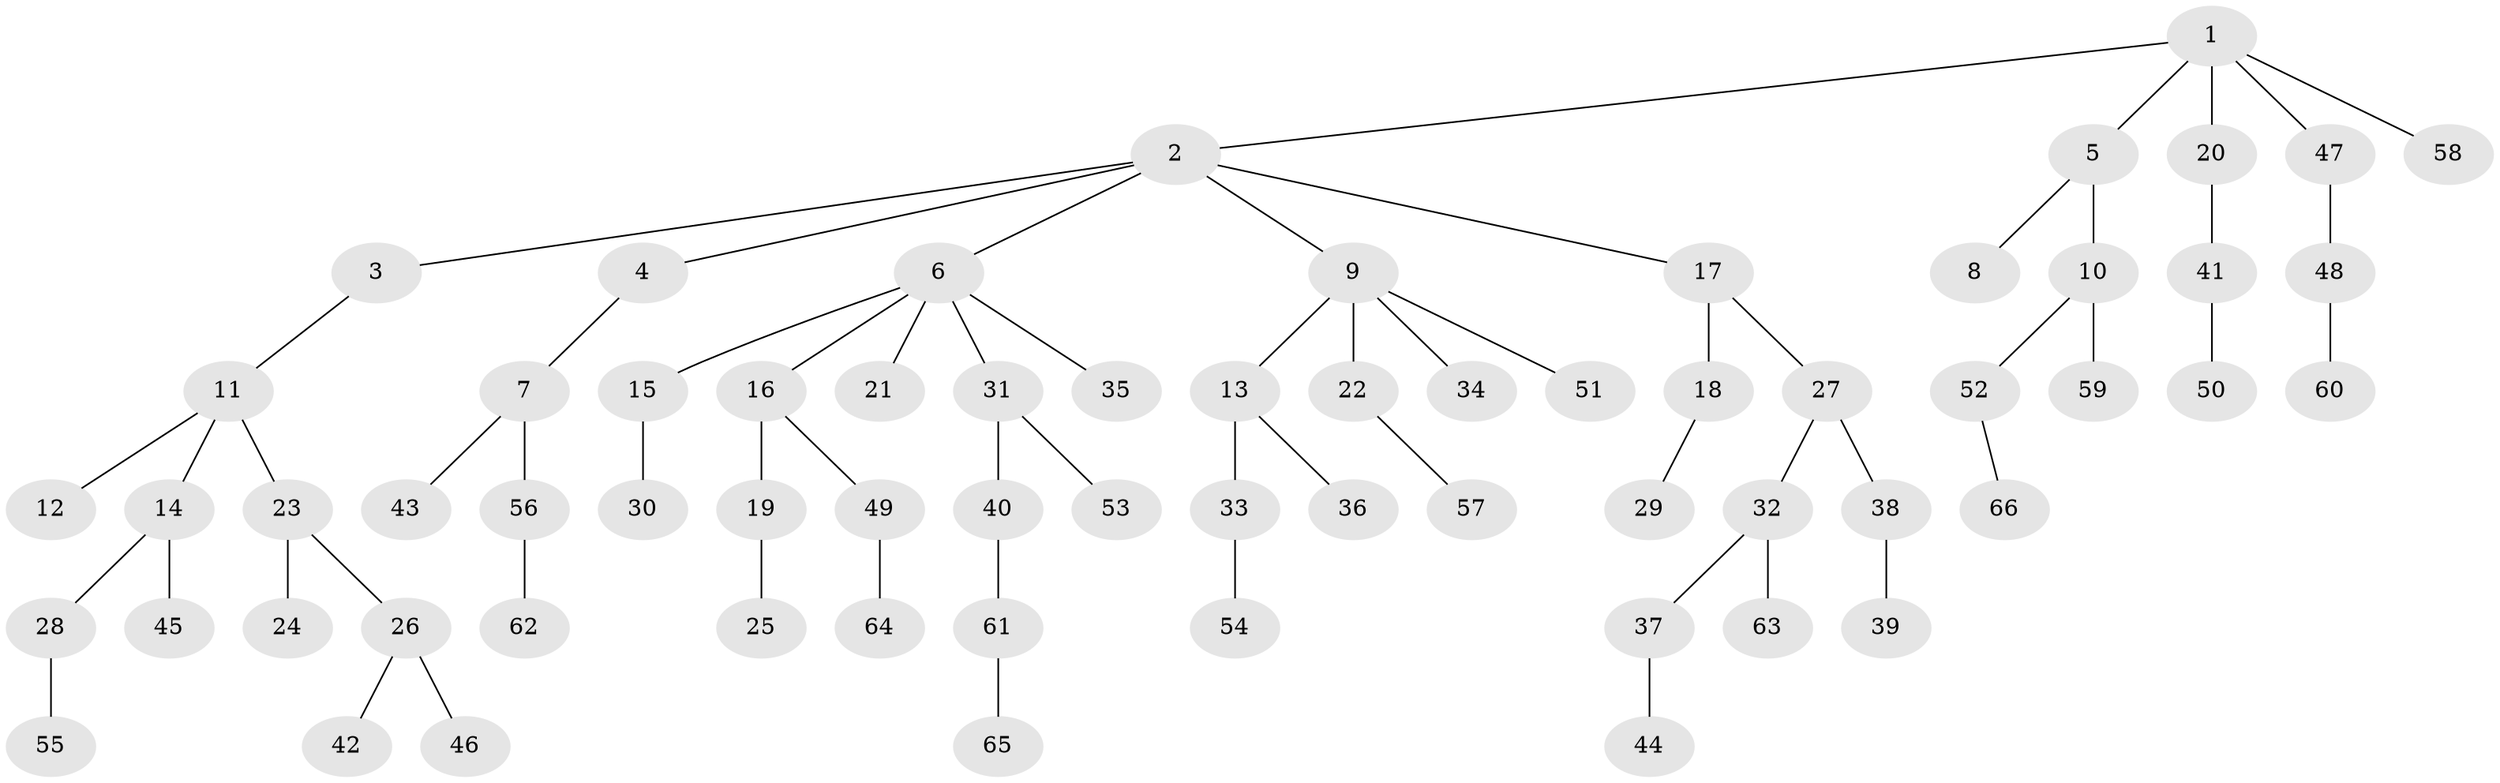 // coarse degree distribution, {4: 0.075, 10: 0.025, 2: 0.25, 3: 0.125, 1: 0.525}
// Generated by graph-tools (version 1.1) at 2025/24/03/03/25 07:24:05]
// undirected, 66 vertices, 65 edges
graph export_dot {
graph [start="1"]
  node [color=gray90,style=filled];
  1;
  2;
  3;
  4;
  5;
  6;
  7;
  8;
  9;
  10;
  11;
  12;
  13;
  14;
  15;
  16;
  17;
  18;
  19;
  20;
  21;
  22;
  23;
  24;
  25;
  26;
  27;
  28;
  29;
  30;
  31;
  32;
  33;
  34;
  35;
  36;
  37;
  38;
  39;
  40;
  41;
  42;
  43;
  44;
  45;
  46;
  47;
  48;
  49;
  50;
  51;
  52;
  53;
  54;
  55;
  56;
  57;
  58;
  59;
  60;
  61;
  62;
  63;
  64;
  65;
  66;
  1 -- 2;
  1 -- 5;
  1 -- 20;
  1 -- 47;
  1 -- 58;
  2 -- 3;
  2 -- 4;
  2 -- 6;
  2 -- 9;
  2 -- 17;
  3 -- 11;
  4 -- 7;
  5 -- 8;
  5 -- 10;
  6 -- 15;
  6 -- 16;
  6 -- 21;
  6 -- 31;
  6 -- 35;
  7 -- 43;
  7 -- 56;
  9 -- 13;
  9 -- 22;
  9 -- 34;
  9 -- 51;
  10 -- 52;
  10 -- 59;
  11 -- 12;
  11 -- 14;
  11 -- 23;
  13 -- 33;
  13 -- 36;
  14 -- 28;
  14 -- 45;
  15 -- 30;
  16 -- 19;
  16 -- 49;
  17 -- 18;
  17 -- 27;
  18 -- 29;
  19 -- 25;
  20 -- 41;
  22 -- 57;
  23 -- 24;
  23 -- 26;
  26 -- 42;
  26 -- 46;
  27 -- 32;
  27 -- 38;
  28 -- 55;
  31 -- 40;
  31 -- 53;
  32 -- 37;
  32 -- 63;
  33 -- 54;
  37 -- 44;
  38 -- 39;
  40 -- 61;
  41 -- 50;
  47 -- 48;
  48 -- 60;
  49 -- 64;
  52 -- 66;
  56 -- 62;
  61 -- 65;
}

